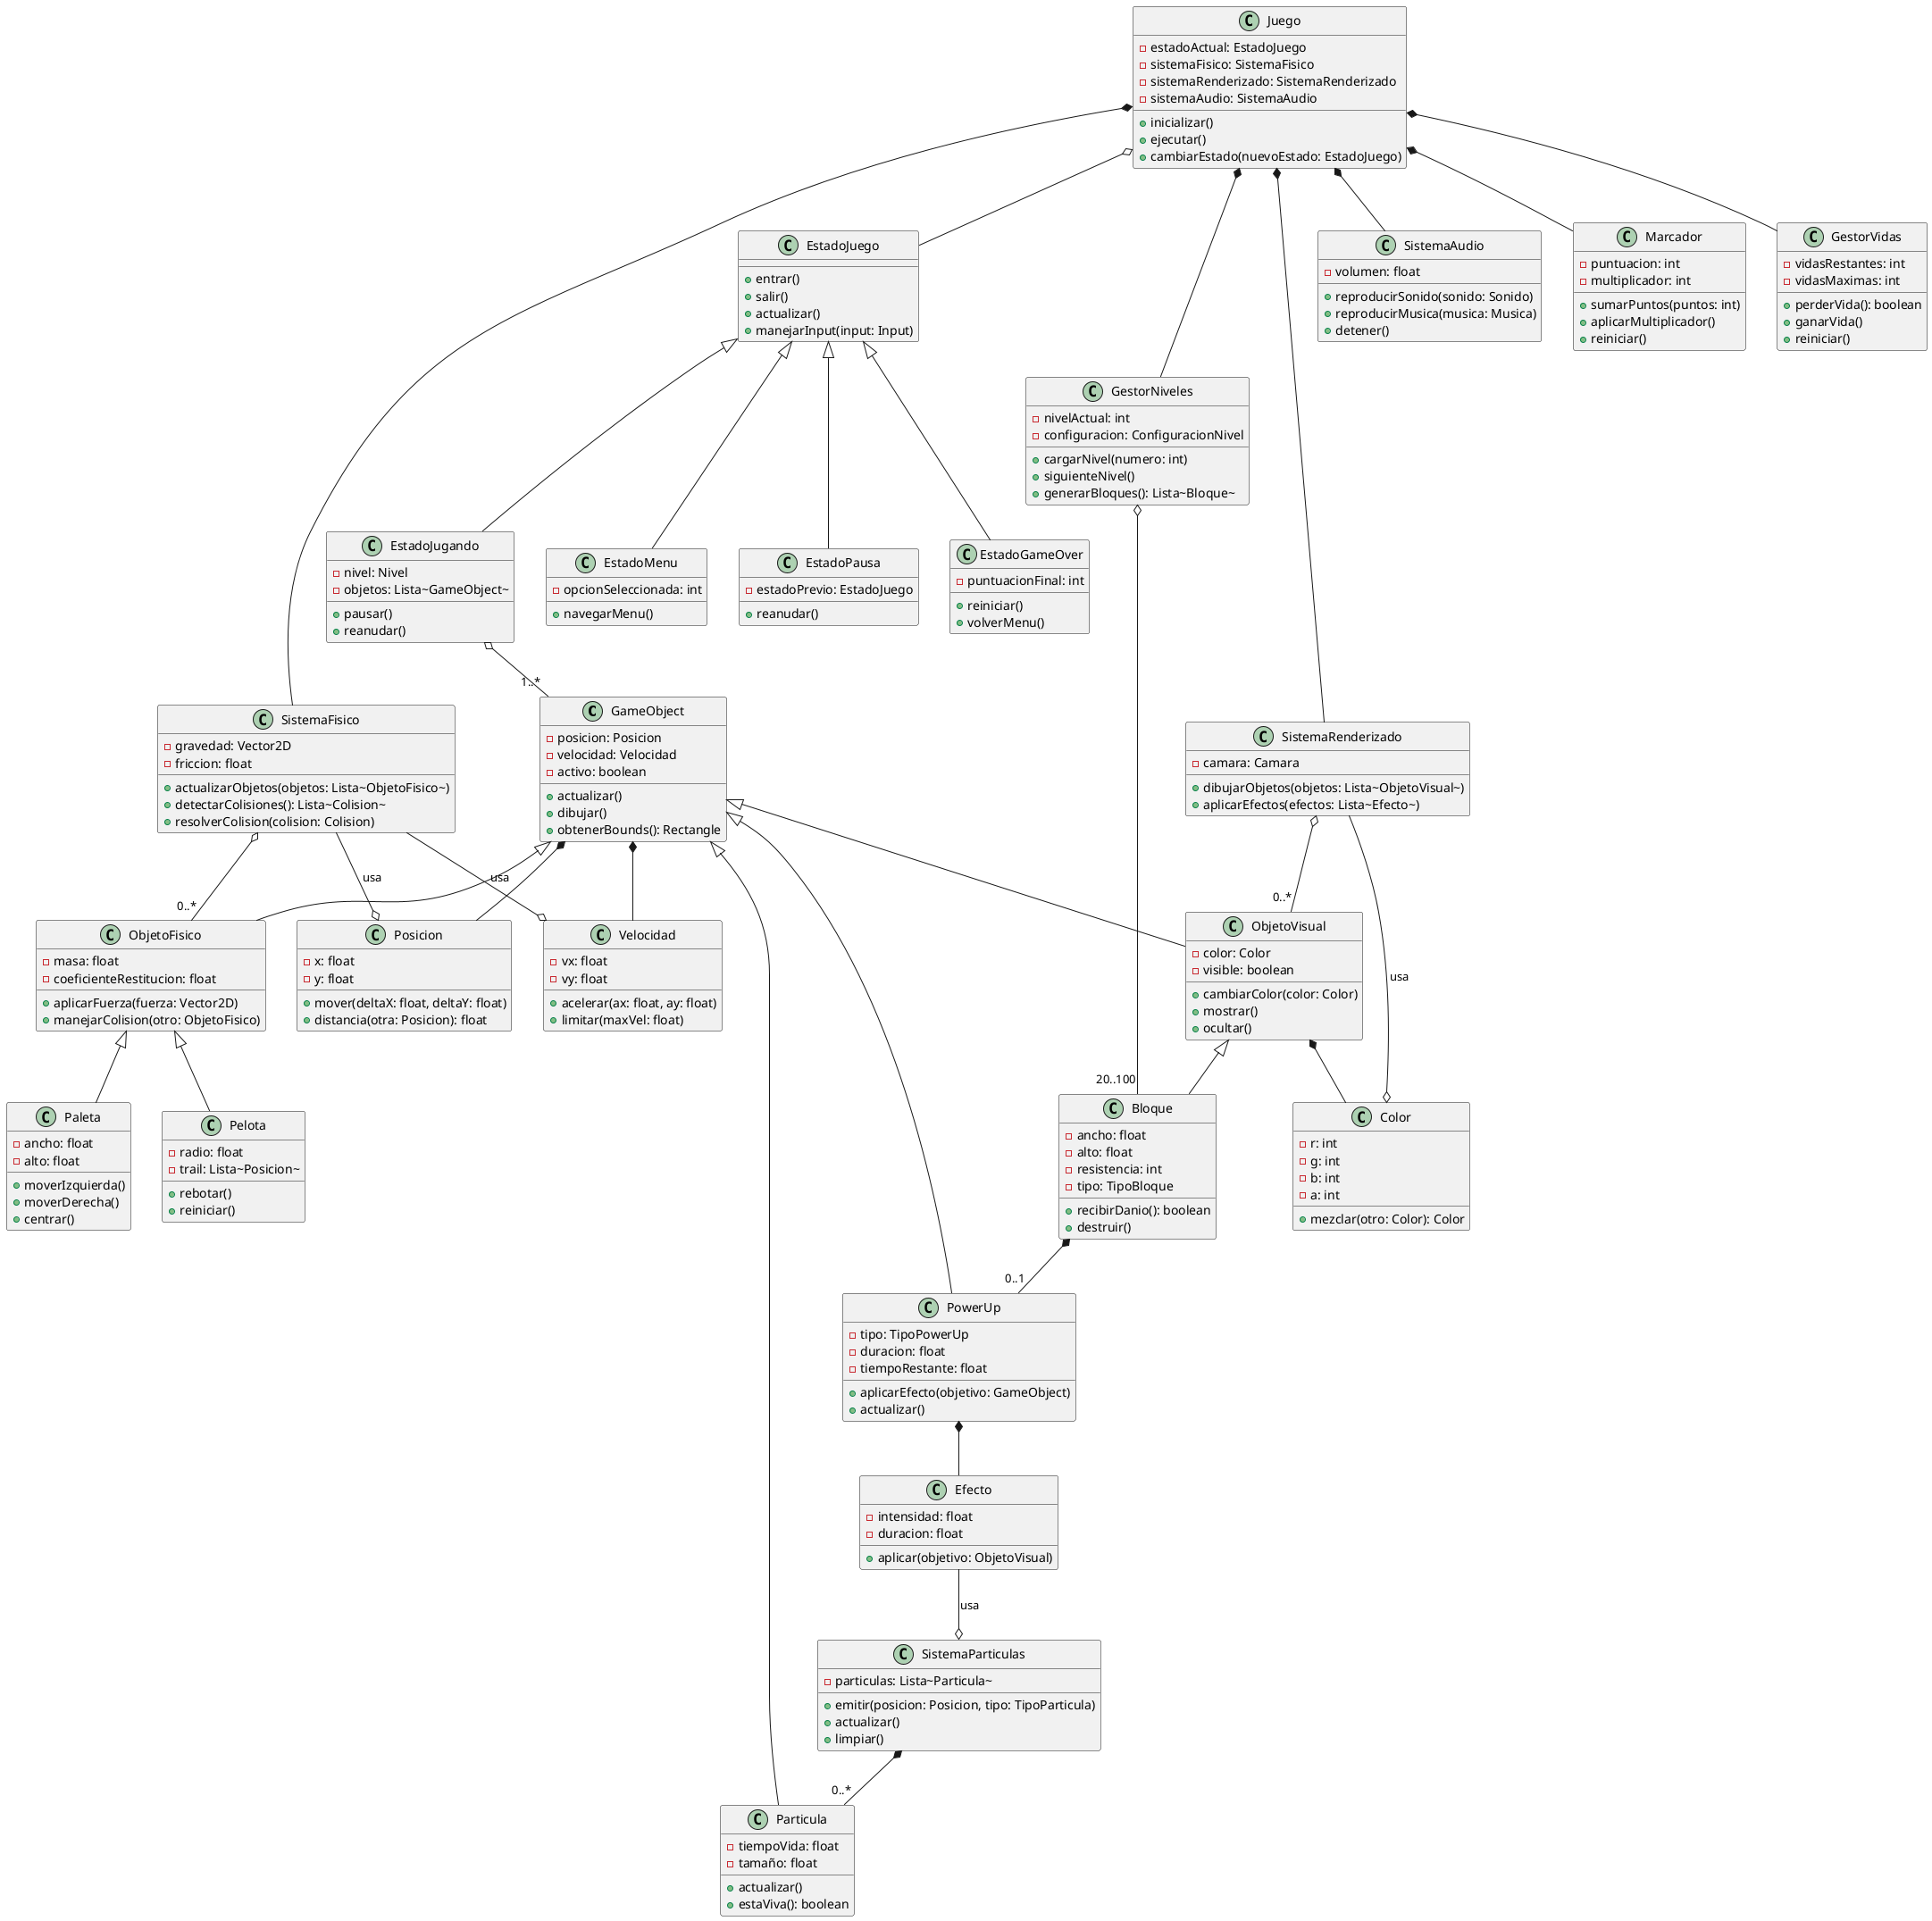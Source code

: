 @startuml
    class GameObject {
        
        -posicion: Posicion
        -velocidad: Velocidad
        -activo: boolean
        +actualizar()
        +dibujar()
        +obtenerBounds(): Rectangle
    }
    class ObjetoFisico {
        
        -masa: float
        -coeficienteRestitucion: float
        +aplicarFuerza(fuerza: Vector2D)
        +manejarColision(otro: ObjetoFisico)
    }
    class ObjetoVisual {
    
        -color: Color
        -visible: boolean
        +cambiarColor(color: Color)
        +mostrar()
        +ocultar()
    }
    class EstadoJuego {
       
        +entrar()
        +salir() 
        +actualizar()
        +manejarInput(input: Input)
    }
    class Posicion {
        -x: float
        -y: float
        +mover(deltaX: float, deltaY: float)
        +distancia(otra: Posicion): float
    }
    class Velocidad {
        -vx: float
        -vy: float
        +acelerar(ax: float, ay: float)
        +limitar(maxVel: float)
    }
    class Color {
        -r: int
        -g: int  
        -b: int
        -a: int
        +mezclar(otro: Color): Color
    }
    class Pelota {
        -radio: float
        -trail: Lista~Posicion~
        +rebotar()
        +reiniciar()
    }
    class Paleta {
        -ancho: float
        -alto: float
        +moverIzquierda()
        +moverDerecha()
        +centrar()
    }
    class Bloque {
        -ancho: float
        -alto: float
        -resistencia: int
        -tipo: TipoBloque
        +recibirDanio(): boolean
        +destruir()
    }
    class SistemaFisico {
        -gravedad: Vector2D
        -friccion: float
        +actualizarObjetos(objetos: Lista~ObjetoFisico~)
        +detectarColisiones(): Lista~Colision~
        +resolverColision(colision: Colision)
    }
    class SistemaRenderizado {
        -camara: Camara
        +dibujarObjetos(objetos: Lista~ObjetoVisual~)
        +aplicarEfectos(efectos: Lista~Efecto~)
    }
    class SistemaAudio {
        -volumen: float
        +reproducirSonido(sonido: Sonido)
        +reproducirMusica(musica: Musica)
        +detener()
    }
    class SistemaParticulas {
        -particulas: Lista~Particula~
        +emitir(posicion: Posicion, tipo: TipoParticula)
        +actualizar()
        +limpiar()
    }
    class Juego {
        -estadoActual: EstadoJuego
        -sistemaFisico: SistemaFisico
        -sistemaRenderizado: SistemaRenderizado
        -sistemaAudio: SistemaAudio
        +inicializar()
        +ejecutar()
        +cambiarEstado(nuevoEstado: EstadoJuego)
    }
    class GestorNiveles {
        -nivelActual: int
        -configuracion: ConfiguracionNivel
        +cargarNivel(numero: int)
        +siguienteNivel()
        +generarBloques(): Lista~Bloque~
    }
    class Marcador {
        -puntuacion: int
        -multiplicador: int
        +sumarPuntos(puntos: int)
        +aplicarMultiplicador()
        +reiniciar()
    }
    class GestorVidas {
        -vidasRestantes: int
        -vidasMaximas: int
        +perderVida(): boolean
        +ganarVida()
        +reiniciar()
    }
    class EstadoMenu {
        -opcionSeleccionada: int
        +navegarMenu()
    }
    class EstadoJugando {
        -nivel: Nivel
        -objetos: Lista~GameObject~
        +pausar()
        +reanudar()
    }
    class EstadoPausa {
        -estadoPrevio: EstadoJuego
        +reanudar()
    }
    class EstadoGameOver {
        -puntuacionFinal: int
        +reiniciar()
        +volverMenu()
    }
    class PowerUp {
        -tipo: TipoPowerUp
        -duracion: float
        -tiempoRestante: float
        +aplicarEfecto(objetivo: GameObject)
        +actualizar()
    }
    class Efecto {
        -intensidad: float
        -duracion: float
        +aplicar(objetivo: ObjetoVisual)
    }
    class Particula {
        -tiempoVida: float
        -tamaño: float
        +actualizar()
        +estaViva(): boolean
    }
    GameObject <|-- ObjetoFisico
    GameObject <|-- ObjetoVisual
    ObjetoFisico <|-- Pelota
    ObjetoFisico <|-- Paleta
    ObjetoVisual <|-- Bloque
    GameObject <|-- PowerUp
    GameObject <|-- Particula
    EstadoJuego <|-- EstadoMenu
    EstadoJuego <|-- EstadoJugando
    EstadoJuego <|-- EstadoPausa
    EstadoJuego <|-- EstadoGameOver
    Juego *-- SistemaFisico
    Juego *-- SistemaRenderizado
    Juego *-- SistemaAudio
    Juego *-- GestorNiveles
    Juego *-- Marcador
    Juego *-- GestorVidas
    GameObject *-- Posicion
    GameObject *-- Velocidad
    ObjetoVisual *-- Color
    Bloque *-- "0..1" PowerUp
    PowerUp *-- Efecto
    SistemaParticulas *-- "0..*" Particula
    Juego o-- EstadoJuego
    EstadoJugando o-- "1..*" GameObject
    SistemaFisico o-- "0..*" ObjetoFisico
    SistemaRenderizado o-- "0..*" ObjetoVisual
    GestorNiveles o-- "20..100" Bloque
    SistemaFisico --o Posicion : usa
    SistemaFisico --o Velocidad : usa
    SistemaRenderizado --o Color : usa
    Efecto --o SistemaParticulas : usa
    @enduml
